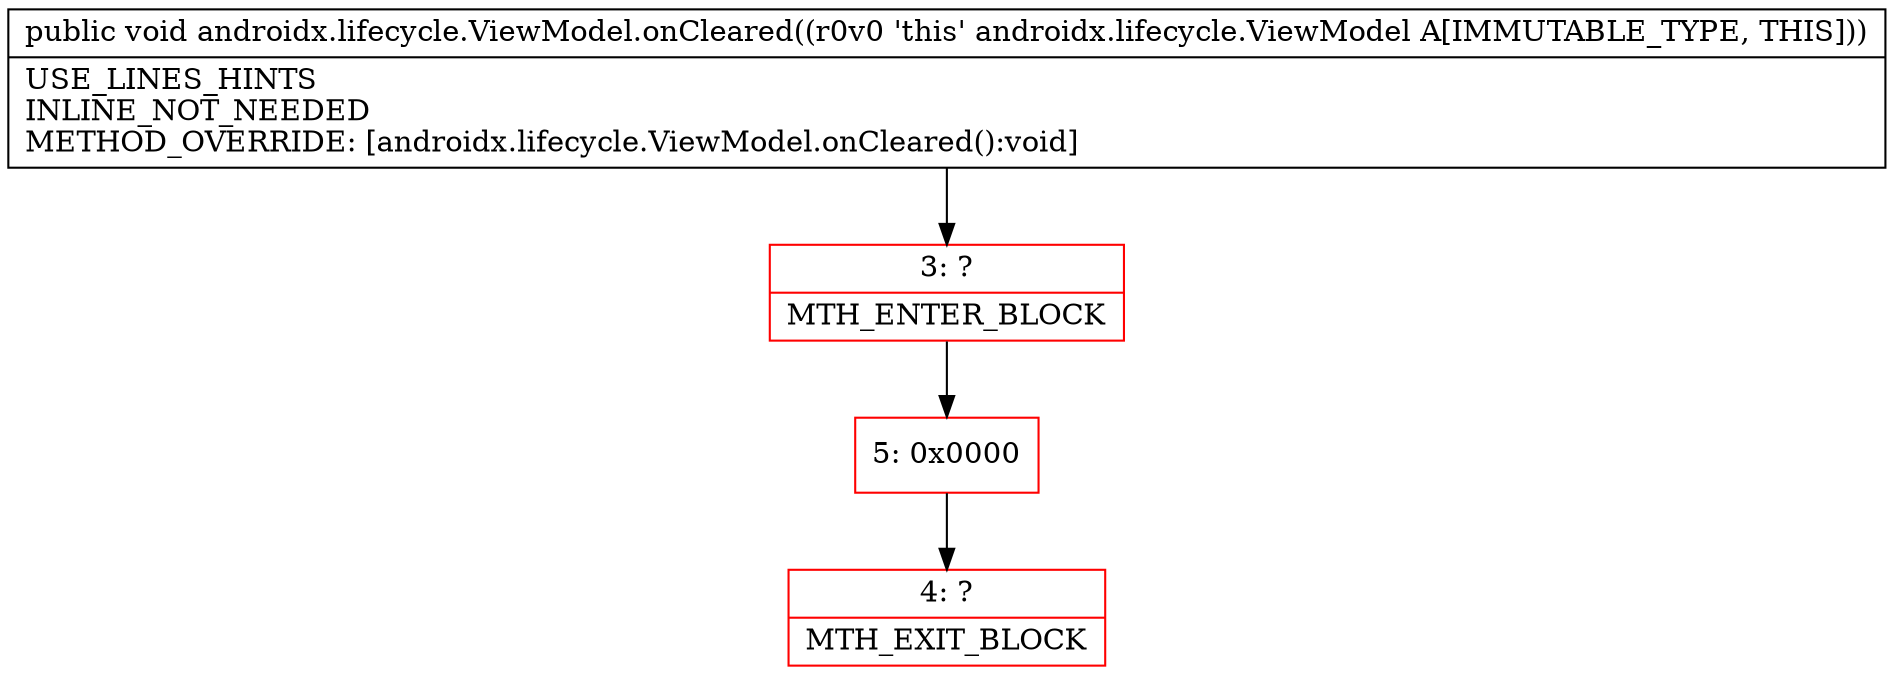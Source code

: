 digraph "CFG forandroidx.lifecycle.ViewModel.onCleared()V" {
subgraph cluster_Region_847181837 {
label = "R(0)";
node [shape=record,color=blue];
}
Node_3 [shape=record,color=red,label="{3\:\ ?|MTH_ENTER_BLOCK\l}"];
Node_5 [shape=record,color=red,label="{5\:\ 0x0000}"];
Node_4 [shape=record,color=red,label="{4\:\ ?|MTH_EXIT_BLOCK\l}"];
MethodNode[shape=record,label="{public void androidx.lifecycle.ViewModel.onCleared((r0v0 'this' androidx.lifecycle.ViewModel A[IMMUTABLE_TYPE, THIS]))  | USE_LINES_HINTS\lINLINE_NOT_NEEDED\lMETHOD_OVERRIDE: [androidx.lifecycle.ViewModel.onCleared():void]\l}"];
MethodNode -> Node_3;Node_3 -> Node_5;
Node_5 -> Node_4;
}


